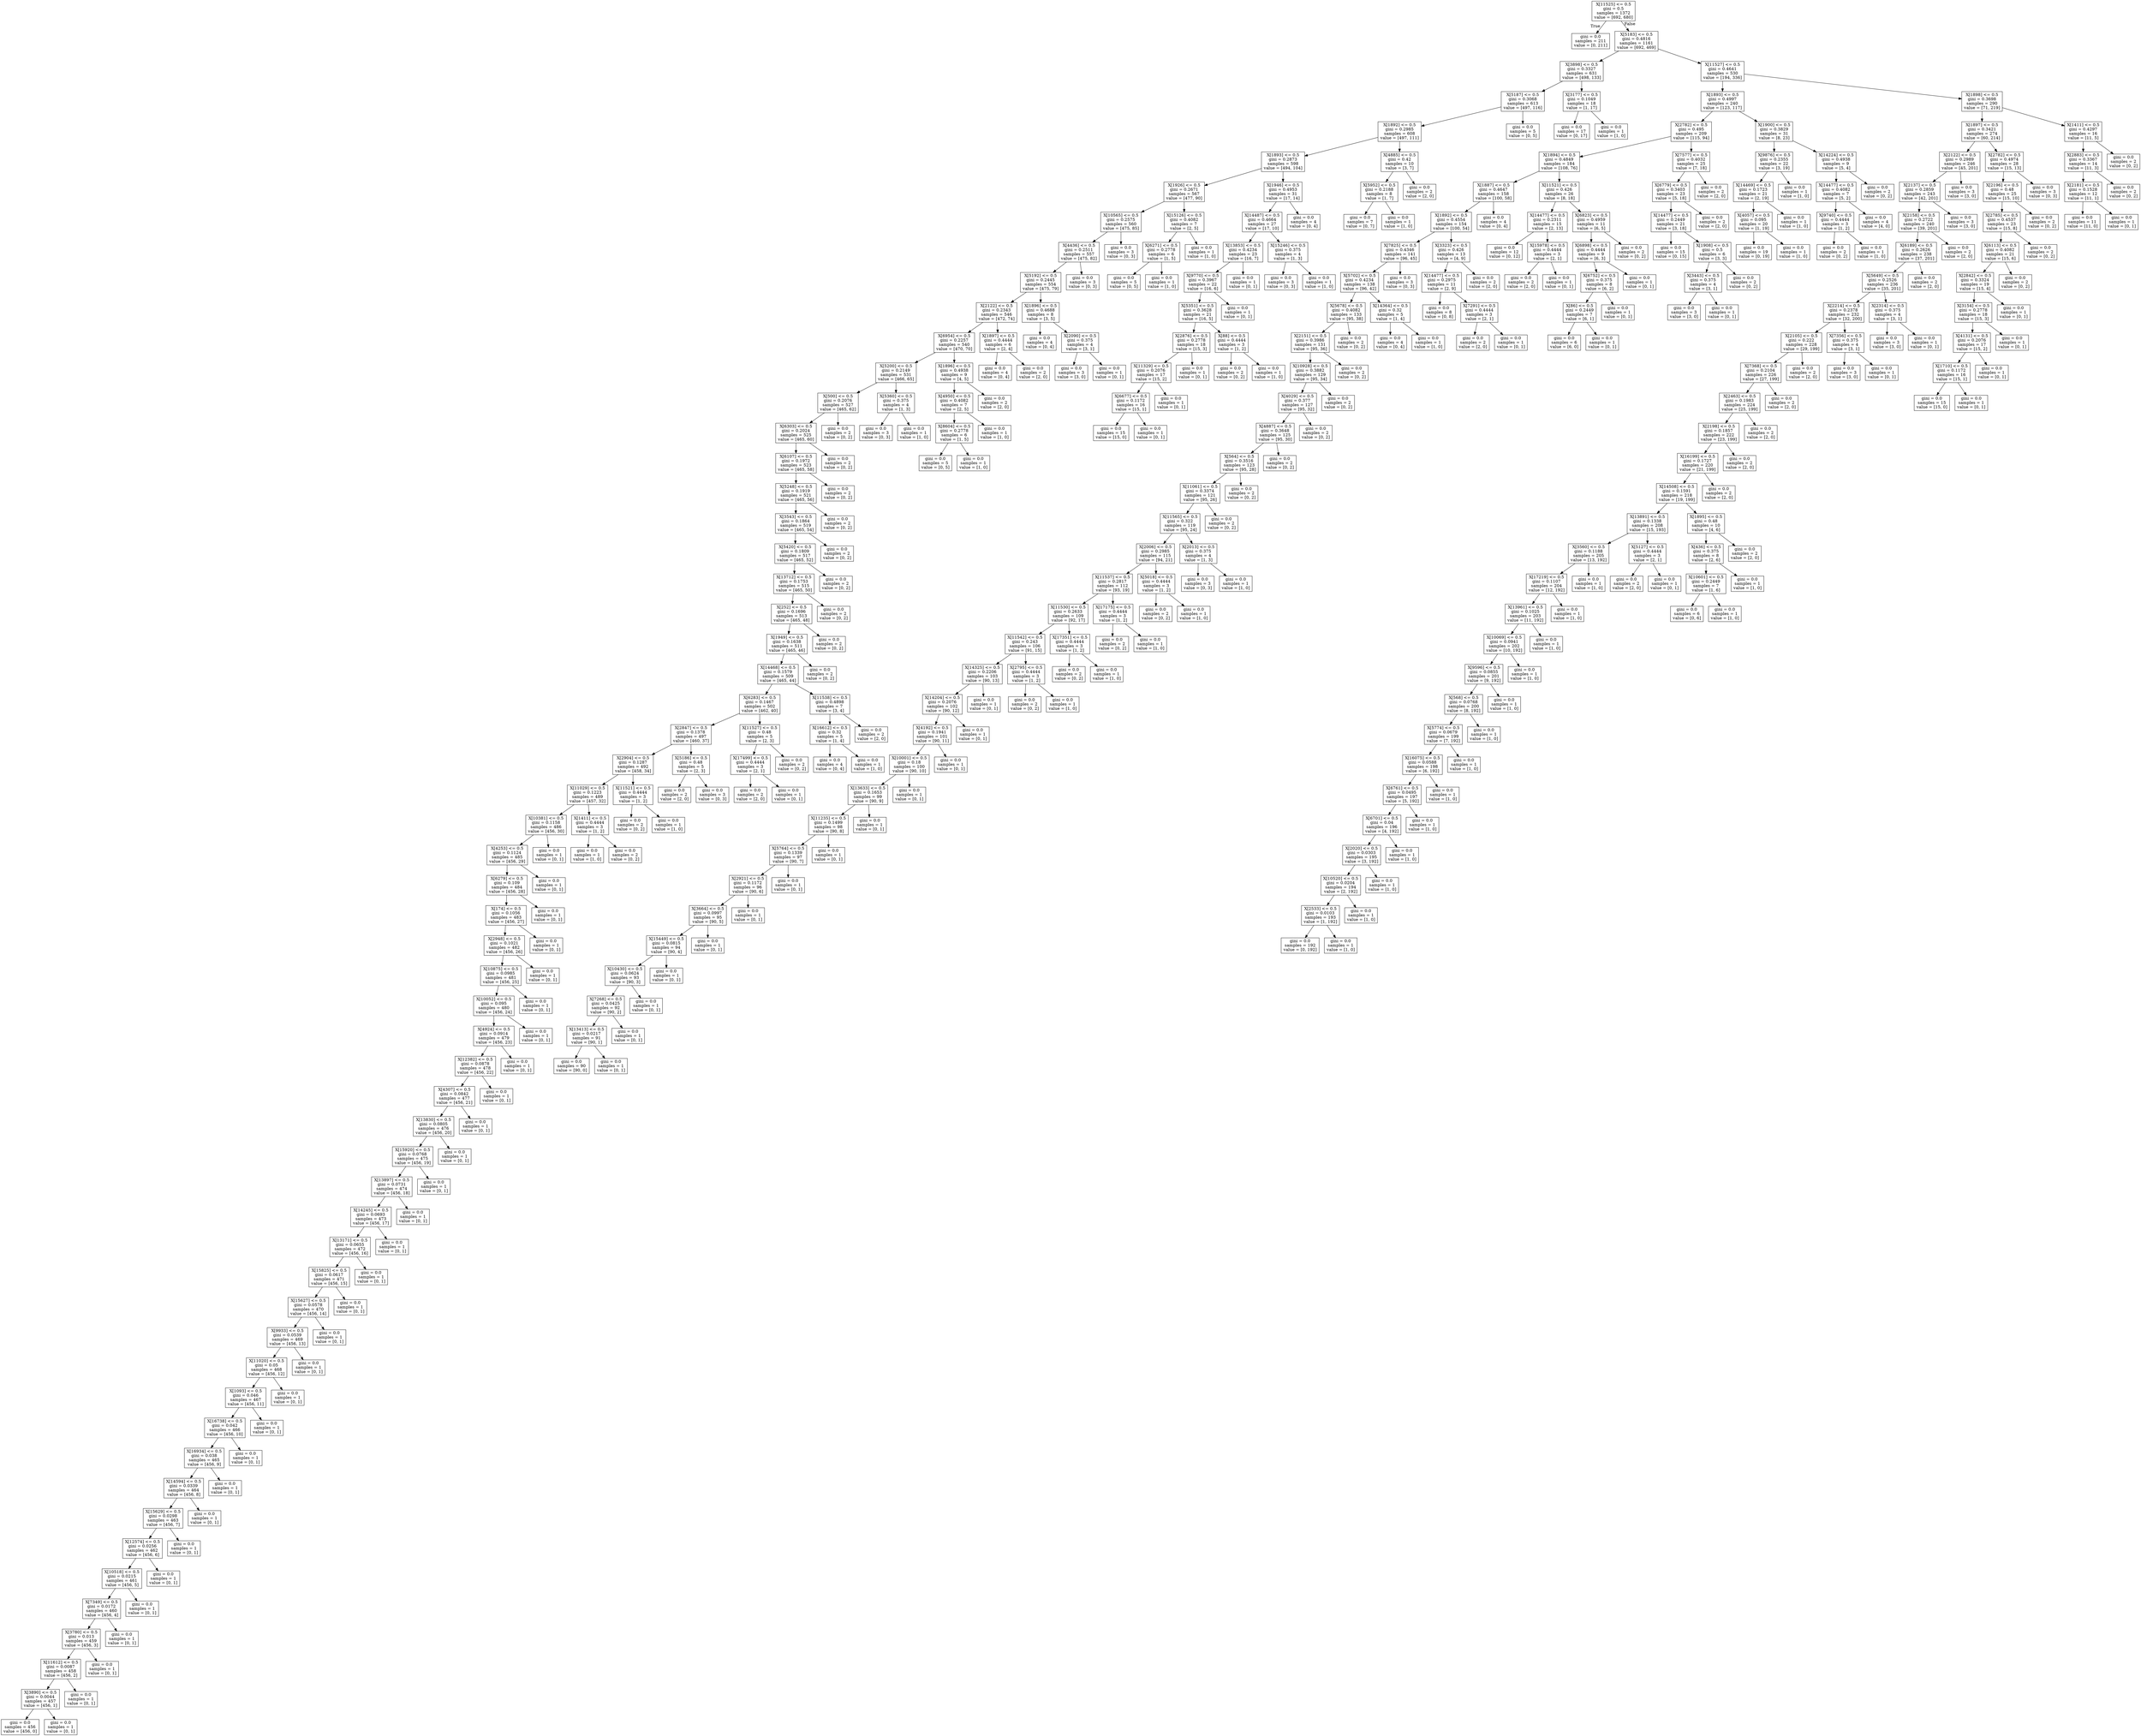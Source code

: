 digraph Tree {
node [shape=box] ;
0 [label="X[11525] <= 0.5\ngini = 0.5\nsamples = 1372\nvalue = [692, 680]"] ;
1 [label="gini = 0.0\nsamples = 211\nvalue = [0, 211]"] ;
0 -> 1 [labeldistance=2.5, labelangle=45, headlabel="True"] ;
2 [label="X[5183] <= 0.5\ngini = 0.4816\nsamples = 1161\nvalue = [692, 469]"] ;
0 -> 2 [labeldistance=2.5, labelangle=-45, headlabel="False"] ;
3 [label="X[3898] <= 0.5\ngini = 0.3327\nsamples = 631\nvalue = [498, 133]"] ;
2 -> 3 ;
4 [label="X[5187] <= 0.5\ngini = 0.3068\nsamples = 613\nvalue = [497, 116]"] ;
3 -> 4 ;
5 [label="X[1892] <= 0.5\ngini = 0.2985\nsamples = 608\nvalue = [497, 111]"] ;
4 -> 5 ;
6 [label="X[1893] <= 0.5\ngini = 0.2873\nsamples = 598\nvalue = [494, 104]"] ;
5 -> 6 ;
7 [label="X[1926] <= 0.5\ngini = 0.2671\nsamples = 567\nvalue = [477, 90]"] ;
6 -> 7 ;
8 [label="X[10565] <= 0.5\ngini = 0.2575\nsamples = 560\nvalue = [475, 85]"] ;
7 -> 8 ;
9 [label="X[4436] <= 0.5\ngini = 0.2511\nsamples = 557\nvalue = [475, 82]"] ;
8 -> 9 ;
10 [label="X[5192] <= 0.5\ngini = 0.2445\nsamples = 554\nvalue = [475, 79]"] ;
9 -> 10 ;
11 [label="X[2122] <= 0.5\ngini = 0.2343\nsamples = 546\nvalue = [472, 74]"] ;
10 -> 11 ;
12 [label="X[6954] <= 0.5\ngini = 0.2257\nsamples = 540\nvalue = [470, 70]"] ;
11 -> 12 ;
13 [label="X[5200] <= 0.5\ngini = 0.2149\nsamples = 531\nvalue = [466, 65]"] ;
12 -> 13 ;
14 [label="X[500] <= 0.5\ngini = 0.2076\nsamples = 527\nvalue = [465, 62]"] ;
13 -> 14 ;
15 [label="X[6303] <= 0.5\ngini = 0.2024\nsamples = 525\nvalue = [465, 60]"] ;
14 -> 15 ;
16 [label="X[6107] <= 0.5\ngini = 0.1972\nsamples = 523\nvalue = [465, 58]"] ;
15 -> 16 ;
17 [label="X[5248] <= 0.5\ngini = 0.1919\nsamples = 521\nvalue = [465, 56]"] ;
16 -> 17 ;
18 [label="X[3543] <= 0.5\ngini = 0.1864\nsamples = 519\nvalue = [465, 54]"] ;
17 -> 18 ;
19 [label="X[5420] <= 0.5\ngini = 0.1809\nsamples = 517\nvalue = [465, 52]"] ;
18 -> 19 ;
20 [label="X[13712] <= 0.5\ngini = 0.1753\nsamples = 515\nvalue = [465, 50]"] ;
19 -> 20 ;
21 [label="X[252] <= 0.5\ngini = 0.1696\nsamples = 513\nvalue = [465, 48]"] ;
20 -> 21 ;
22 [label="X[1949] <= 0.5\ngini = 0.1638\nsamples = 511\nvalue = [465, 46]"] ;
21 -> 22 ;
23 [label="X[14468] <= 0.5\ngini = 0.1579\nsamples = 509\nvalue = [465, 44]"] ;
22 -> 23 ;
24 [label="X[6283] <= 0.5\ngini = 0.1467\nsamples = 502\nvalue = [462, 40]"] ;
23 -> 24 ;
25 [label="X[2847] <= 0.5\ngini = 0.1378\nsamples = 497\nvalue = [460, 37]"] ;
24 -> 25 ;
26 [label="X[2904] <= 0.5\ngini = 0.1287\nsamples = 492\nvalue = [458, 34]"] ;
25 -> 26 ;
27 [label="X[11029] <= 0.5\ngini = 0.1223\nsamples = 489\nvalue = [457, 32]"] ;
26 -> 27 ;
28 [label="X[10381] <= 0.5\ngini = 0.1158\nsamples = 486\nvalue = [456, 30]"] ;
27 -> 28 ;
29 [label="X[4253] <= 0.5\ngini = 0.1124\nsamples = 485\nvalue = [456, 29]"] ;
28 -> 29 ;
30 [label="X[6279] <= 0.5\ngini = 0.109\nsamples = 484\nvalue = [456, 28]"] ;
29 -> 30 ;
31 [label="X[174] <= 0.5\ngini = 0.1056\nsamples = 483\nvalue = [456, 27]"] ;
30 -> 31 ;
32 [label="X[2948] <= 0.5\ngini = 0.1021\nsamples = 482\nvalue = [456, 26]"] ;
31 -> 32 ;
33 [label="X[10875] <= 0.5\ngini = 0.0985\nsamples = 481\nvalue = [456, 25]"] ;
32 -> 33 ;
34 [label="X[10052] <= 0.5\ngini = 0.095\nsamples = 480\nvalue = [456, 24]"] ;
33 -> 34 ;
35 [label="X[4924] <= 0.5\ngini = 0.0914\nsamples = 479\nvalue = [456, 23]"] ;
34 -> 35 ;
36 [label="X[12382] <= 0.5\ngini = 0.0878\nsamples = 478\nvalue = [456, 22]"] ;
35 -> 36 ;
37 [label="X[4307] <= 0.5\ngini = 0.0842\nsamples = 477\nvalue = [456, 21]"] ;
36 -> 37 ;
38 [label="X[13830] <= 0.5\ngini = 0.0805\nsamples = 476\nvalue = [456, 20]"] ;
37 -> 38 ;
39 [label="X[15920] <= 0.5\ngini = 0.0768\nsamples = 475\nvalue = [456, 19]"] ;
38 -> 39 ;
40 [label="X[13897] <= 0.5\ngini = 0.0731\nsamples = 474\nvalue = [456, 18]"] ;
39 -> 40 ;
41 [label="X[14245] <= 0.5\ngini = 0.0693\nsamples = 473\nvalue = [456, 17]"] ;
40 -> 41 ;
42 [label="X[13171] <= 0.5\ngini = 0.0655\nsamples = 472\nvalue = [456, 16]"] ;
41 -> 42 ;
43 [label="X[15825] <= 0.5\ngini = 0.0617\nsamples = 471\nvalue = [456, 15]"] ;
42 -> 43 ;
44 [label="X[15627] <= 0.5\ngini = 0.0578\nsamples = 470\nvalue = [456, 14]"] ;
43 -> 44 ;
45 [label="X[9933] <= 0.5\ngini = 0.0539\nsamples = 469\nvalue = [456, 13]"] ;
44 -> 45 ;
46 [label="X[11020] <= 0.5\ngini = 0.05\nsamples = 468\nvalue = [456, 12]"] ;
45 -> 46 ;
47 [label="X[1093] <= 0.5\ngini = 0.046\nsamples = 467\nvalue = [456, 11]"] ;
46 -> 47 ;
48 [label="X[16738] <= 0.5\ngini = 0.042\nsamples = 466\nvalue = [456, 10]"] ;
47 -> 48 ;
49 [label="X[16934] <= 0.5\ngini = 0.038\nsamples = 465\nvalue = [456, 9]"] ;
48 -> 49 ;
50 [label="X[14594] <= 0.5\ngini = 0.0339\nsamples = 464\nvalue = [456, 8]"] ;
49 -> 50 ;
51 [label="X[15629] <= 0.5\ngini = 0.0298\nsamples = 463\nvalue = [456, 7]"] ;
50 -> 51 ;
52 [label="X[12574] <= 0.5\ngini = 0.0256\nsamples = 462\nvalue = [456, 6]"] ;
51 -> 52 ;
53 [label="X[10518] <= 0.5\ngini = 0.0215\nsamples = 461\nvalue = [456, 5]"] ;
52 -> 53 ;
54 [label="X[7349] <= 0.5\ngini = 0.0172\nsamples = 460\nvalue = [456, 4]"] ;
53 -> 54 ;
55 [label="X[3780] <= 0.5\ngini = 0.013\nsamples = 459\nvalue = [456, 3]"] ;
54 -> 55 ;
56 [label="X[11612] <= 0.5\ngini = 0.0087\nsamples = 458\nvalue = [456, 2]"] ;
55 -> 56 ;
57 [label="X[3890] <= 0.5\ngini = 0.0044\nsamples = 457\nvalue = [456, 1]"] ;
56 -> 57 ;
58 [label="gini = 0.0\nsamples = 456\nvalue = [456, 0]"] ;
57 -> 58 ;
59 [label="gini = 0.0\nsamples = 1\nvalue = [0, 1]"] ;
57 -> 59 ;
60 [label="gini = 0.0\nsamples = 1\nvalue = [0, 1]"] ;
56 -> 60 ;
61 [label="gini = 0.0\nsamples = 1\nvalue = [0, 1]"] ;
55 -> 61 ;
62 [label="gini = 0.0\nsamples = 1\nvalue = [0, 1]"] ;
54 -> 62 ;
63 [label="gini = 0.0\nsamples = 1\nvalue = [0, 1]"] ;
53 -> 63 ;
64 [label="gini = 0.0\nsamples = 1\nvalue = [0, 1]"] ;
52 -> 64 ;
65 [label="gini = 0.0\nsamples = 1\nvalue = [0, 1]"] ;
51 -> 65 ;
66 [label="gini = 0.0\nsamples = 1\nvalue = [0, 1]"] ;
50 -> 66 ;
67 [label="gini = 0.0\nsamples = 1\nvalue = [0, 1]"] ;
49 -> 67 ;
68 [label="gini = 0.0\nsamples = 1\nvalue = [0, 1]"] ;
48 -> 68 ;
69 [label="gini = 0.0\nsamples = 1\nvalue = [0, 1]"] ;
47 -> 69 ;
70 [label="gini = 0.0\nsamples = 1\nvalue = [0, 1]"] ;
46 -> 70 ;
71 [label="gini = 0.0\nsamples = 1\nvalue = [0, 1]"] ;
45 -> 71 ;
72 [label="gini = 0.0\nsamples = 1\nvalue = [0, 1]"] ;
44 -> 72 ;
73 [label="gini = 0.0\nsamples = 1\nvalue = [0, 1]"] ;
43 -> 73 ;
74 [label="gini = 0.0\nsamples = 1\nvalue = [0, 1]"] ;
42 -> 74 ;
75 [label="gini = 0.0\nsamples = 1\nvalue = [0, 1]"] ;
41 -> 75 ;
76 [label="gini = 0.0\nsamples = 1\nvalue = [0, 1]"] ;
40 -> 76 ;
77 [label="gini = 0.0\nsamples = 1\nvalue = [0, 1]"] ;
39 -> 77 ;
78 [label="gini = 0.0\nsamples = 1\nvalue = [0, 1]"] ;
38 -> 78 ;
79 [label="gini = 0.0\nsamples = 1\nvalue = [0, 1]"] ;
37 -> 79 ;
80 [label="gini = 0.0\nsamples = 1\nvalue = [0, 1]"] ;
36 -> 80 ;
81 [label="gini = 0.0\nsamples = 1\nvalue = [0, 1]"] ;
35 -> 81 ;
82 [label="gini = 0.0\nsamples = 1\nvalue = [0, 1]"] ;
34 -> 82 ;
83 [label="gini = 0.0\nsamples = 1\nvalue = [0, 1]"] ;
33 -> 83 ;
84 [label="gini = 0.0\nsamples = 1\nvalue = [0, 1]"] ;
32 -> 84 ;
85 [label="gini = 0.0\nsamples = 1\nvalue = [0, 1]"] ;
31 -> 85 ;
86 [label="gini = 0.0\nsamples = 1\nvalue = [0, 1]"] ;
30 -> 86 ;
87 [label="gini = 0.0\nsamples = 1\nvalue = [0, 1]"] ;
29 -> 87 ;
88 [label="gini = 0.0\nsamples = 1\nvalue = [0, 1]"] ;
28 -> 88 ;
89 [label="X[1411] <= 0.5\ngini = 0.4444\nsamples = 3\nvalue = [1, 2]"] ;
27 -> 89 ;
90 [label="gini = 0.0\nsamples = 1\nvalue = [1, 0]"] ;
89 -> 90 ;
91 [label="gini = 0.0\nsamples = 2\nvalue = [0, 2]"] ;
89 -> 91 ;
92 [label="X[11521] <= 0.5\ngini = 0.4444\nsamples = 3\nvalue = [1, 2]"] ;
26 -> 92 ;
93 [label="gini = 0.0\nsamples = 2\nvalue = [0, 2]"] ;
92 -> 93 ;
94 [label="gini = 0.0\nsamples = 1\nvalue = [1, 0]"] ;
92 -> 94 ;
95 [label="X[5186] <= 0.5\ngini = 0.48\nsamples = 5\nvalue = [2, 3]"] ;
25 -> 95 ;
96 [label="gini = 0.0\nsamples = 2\nvalue = [2, 0]"] ;
95 -> 96 ;
97 [label="gini = 0.0\nsamples = 3\nvalue = [0, 3]"] ;
95 -> 97 ;
98 [label="X[11527] <= 0.5\ngini = 0.48\nsamples = 5\nvalue = [2, 3]"] ;
24 -> 98 ;
99 [label="X[17499] <= 0.5\ngini = 0.4444\nsamples = 3\nvalue = [2, 1]"] ;
98 -> 99 ;
100 [label="gini = 0.0\nsamples = 2\nvalue = [2, 0]"] ;
99 -> 100 ;
101 [label="gini = 0.0\nsamples = 1\nvalue = [0, 1]"] ;
99 -> 101 ;
102 [label="gini = 0.0\nsamples = 2\nvalue = [0, 2]"] ;
98 -> 102 ;
103 [label="X[11538] <= 0.5\ngini = 0.4898\nsamples = 7\nvalue = [3, 4]"] ;
23 -> 103 ;
104 [label="X[16612] <= 0.5\ngini = 0.32\nsamples = 5\nvalue = [1, 4]"] ;
103 -> 104 ;
105 [label="gini = 0.0\nsamples = 4\nvalue = [0, 4]"] ;
104 -> 105 ;
106 [label="gini = 0.0\nsamples = 1\nvalue = [1, 0]"] ;
104 -> 106 ;
107 [label="gini = 0.0\nsamples = 2\nvalue = [2, 0]"] ;
103 -> 107 ;
108 [label="gini = 0.0\nsamples = 2\nvalue = [0, 2]"] ;
22 -> 108 ;
109 [label="gini = 0.0\nsamples = 2\nvalue = [0, 2]"] ;
21 -> 109 ;
110 [label="gini = 0.0\nsamples = 2\nvalue = [0, 2]"] ;
20 -> 110 ;
111 [label="gini = 0.0\nsamples = 2\nvalue = [0, 2]"] ;
19 -> 111 ;
112 [label="gini = 0.0\nsamples = 2\nvalue = [0, 2]"] ;
18 -> 112 ;
113 [label="gini = 0.0\nsamples = 2\nvalue = [0, 2]"] ;
17 -> 113 ;
114 [label="gini = 0.0\nsamples = 2\nvalue = [0, 2]"] ;
16 -> 114 ;
115 [label="gini = 0.0\nsamples = 2\nvalue = [0, 2]"] ;
15 -> 115 ;
116 [label="gini = 0.0\nsamples = 2\nvalue = [0, 2]"] ;
14 -> 116 ;
117 [label="X[5360] <= 0.5\ngini = 0.375\nsamples = 4\nvalue = [1, 3]"] ;
13 -> 117 ;
118 [label="gini = 0.0\nsamples = 3\nvalue = [0, 3]"] ;
117 -> 118 ;
119 [label="gini = 0.0\nsamples = 1\nvalue = [1, 0]"] ;
117 -> 119 ;
120 [label="X[1896] <= 0.5\ngini = 0.4938\nsamples = 9\nvalue = [4, 5]"] ;
12 -> 120 ;
121 [label="X[4950] <= 0.5\ngini = 0.4082\nsamples = 7\nvalue = [2, 5]"] ;
120 -> 121 ;
122 [label="X[8604] <= 0.5\ngini = 0.2778\nsamples = 6\nvalue = [1, 5]"] ;
121 -> 122 ;
123 [label="gini = 0.0\nsamples = 5\nvalue = [0, 5]"] ;
122 -> 123 ;
124 [label="gini = 0.0\nsamples = 1\nvalue = [1, 0]"] ;
122 -> 124 ;
125 [label="gini = 0.0\nsamples = 1\nvalue = [1, 0]"] ;
121 -> 125 ;
126 [label="gini = 0.0\nsamples = 2\nvalue = [2, 0]"] ;
120 -> 126 ;
127 [label="X[1897] <= 0.5\ngini = 0.4444\nsamples = 6\nvalue = [2, 4]"] ;
11 -> 127 ;
128 [label="gini = 0.0\nsamples = 4\nvalue = [0, 4]"] ;
127 -> 128 ;
129 [label="gini = 0.0\nsamples = 2\nvalue = [2, 0]"] ;
127 -> 129 ;
130 [label="X[1896] <= 0.5\ngini = 0.4688\nsamples = 8\nvalue = [3, 5]"] ;
10 -> 130 ;
131 [label="gini = 0.0\nsamples = 4\nvalue = [0, 4]"] ;
130 -> 131 ;
132 [label="X[2090] <= 0.5\ngini = 0.375\nsamples = 4\nvalue = [3, 1]"] ;
130 -> 132 ;
133 [label="gini = 0.0\nsamples = 3\nvalue = [3, 0]"] ;
132 -> 133 ;
134 [label="gini = 0.0\nsamples = 1\nvalue = [0, 1]"] ;
132 -> 134 ;
135 [label="gini = 0.0\nsamples = 3\nvalue = [0, 3]"] ;
9 -> 135 ;
136 [label="gini = 0.0\nsamples = 3\nvalue = [0, 3]"] ;
8 -> 136 ;
137 [label="X[15126] <= 0.5\ngini = 0.4082\nsamples = 7\nvalue = [2, 5]"] ;
7 -> 137 ;
138 [label="X[6271] <= 0.5\ngini = 0.2778\nsamples = 6\nvalue = [1, 5]"] ;
137 -> 138 ;
139 [label="gini = 0.0\nsamples = 5\nvalue = [0, 5]"] ;
138 -> 139 ;
140 [label="gini = 0.0\nsamples = 1\nvalue = [1, 0]"] ;
138 -> 140 ;
141 [label="gini = 0.0\nsamples = 1\nvalue = [1, 0]"] ;
137 -> 141 ;
142 [label="X[1946] <= 0.5\ngini = 0.4953\nsamples = 31\nvalue = [17, 14]"] ;
6 -> 142 ;
143 [label="X[14487] <= 0.5\ngini = 0.4664\nsamples = 27\nvalue = [17, 10]"] ;
142 -> 143 ;
144 [label="X[13853] <= 0.5\ngini = 0.4234\nsamples = 23\nvalue = [16, 7]"] ;
143 -> 144 ;
145 [label="X[9770] <= 0.5\ngini = 0.3967\nsamples = 22\nvalue = [16, 6]"] ;
144 -> 145 ;
146 [label="X[5351] <= 0.5\ngini = 0.3628\nsamples = 21\nvalue = [16, 5]"] ;
145 -> 146 ;
147 [label="X[2876] <= 0.5\ngini = 0.2778\nsamples = 18\nvalue = [15, 3]"] ;
146 -> 147 ;
148 [label="X[11329] <= 0.5\ngini = 0.2076\nsamples = 17\nvalue = [15, 2]"] ;
147 -> 148 ;
149 [label="X[6677] <= 0.5\ngini = 0.1172\nsamples = 16\nvalue = [15, 1]"] ;
148 -> 149 ;
150 [label="gini = 0.0\nsamples = 15\nvalue = [15, 0]"] ;
149 -> 150 ;
151 [label="gini = 0.0\nsamples = 1\nvalue = [0, 1]"] ;
149 -> 151 ;
152 [label="gini = 0.0\nsamples = 1\nvalue = [0, 1]"] ;
148 -> 152 ;
153 [label="gini = 0.0\nsamples = 1\nvalue = [0, 1]"] ;
147 -> 153 ;
154 [label="X[88] <= 0.5\ngini = 0.4444\nsamples = 3\nvalue = [1, 2]"] ;
146 -> 154 ;
155 [label="gini = 0.0\nsamples = 2\nvalue = [0, 2]"] ;
154 -> 155 ;
156 [label="gini = 0.0\nsamples = 1\nvalue = [1, 0]"] ;
154 -> 156 ;
157 [label="gini = 0.0\nsamples = 1\nvalue = [0, 1]"] ;
145 -> 157 ;
158 [label="gini = 0.0\nsamples = 1\nvalue = [0, 1]"] ;
144 -> 158 ;
159 [label="X[15246] <= 0.5\ngini = 0.375\nsamples = 4\nvalue = [1, 3]"] ;
143 -> 159 ;
160 [label="gini = 0.0\nsamples = 3\nvalue = [0, 3]"] ;
159 -> 160 ;
161 [label="gini = 0.0\nsamples = 1\nvalue = [1, 0]"] ;
159 -> 161 ;
162 [label="gini = 0.0\nsamples = 4\nvalue = [0, 4]"] ;
142 -> 162 ;
163 [label="X[4885] <= 0.5\ngini = 0.42\nsamples = 10\nvalue = [3, 7]"] ;
5 -> 163 ;
164 [label="X[5952] <= 0.5\ngini = 0.2188\nsamples = 8\nvalue = [1, 7]"] ;
163 -> 164 ;
165 [label="gini = 0.0\nsamples = 7\nvalue = [0, 7]"] ;
164 -> 165 ;
166 [label="gini = 0.0\nsamples = 1\nvalue = [1, 0]"] ;
164 -> 166 ;
167 [label="gini = 0.0\nsamples = 2\nvalue = [2, 0]"] ;
163 -> 167 ;
168 [label="gini = 0.0\nsamples = 5\nvalue = [0, 5]"] ;
4 -> 168 ;
169 [label="X[3177] <= 0.5\ngini = 0.1049\nsamples = 18\nvalue = [1, 17]"] ;
3 -> 169 ;
170 [label="gini = 0.0\nsamples = 17\nvalue = [0, 17]"] ;
169 -> 170 ;
171 [label="gini = 0.0\nsamples = 1\nvalue = [1, 0]"] ;
169 -> 171 ;
172 [label="X[11527] <= 0.5\ngini = 0.4641\nsamples = 530\nvalue = [194, 336]"] ;
2 -> 172 ;
173 [label="X[1893] <= 0.5\ngini = 0.4997\nsamples = 240\nvalue = [123, 117]"] ;
172 -> 173 ;
174 [label="X[2782] <= 0.5\ngini = 0.495\nsamples = 209\nvalue = [115, 94]"] ;
173 -> 174 ;
175 [label="X[1894] <= 0.5\ngini = 0.4849\nsamples = 184\nvalue = [108, 76]"] ;
174 -> 175 ;
176 [label="X[1887] <= 0.5\ngini = 0.4647\nsamples = 158\nvalue = [100, 58]"] ;
175 -> 176 ;
177 [label="X[1892] <= 0.5\ngini = 0.4554\nsamples = 154\nvalue = [100, 54]"] ;
176 -> 177 ;
178 [label="X[7825] <= 0.5\ngini = 0.4346\nsamples = 141\nvalue = [96, 45]"] ;
177 -> 178 ;
179 [label="X[5702] <= 0.5\ngini = 0.4234\nsamples = 138\nvalue = [96, 42]"] ;
178 -> 179 ;
180 [label="X[5678] <= 0.5\ngini = 0.4082\nsamples = 133\nvalue = [95, 38]"] ;
179 -> 180 ;
181 [label="X[2151] <= 0.5\ngini = 0.3986\nsamples = 131\nvalue = [95, 36]"] ;
180 -> 181 ;
182 [label="X[10928] <= 0.5\ngini = 0.3882\nsamples = 129\nvalue = [95, 34]"] ;
181 -> 182 ;
183 [label="X[4029] <= 0.5\ngini = 0.377\nsamples = 127\nvalue = [95, 32]"] ;
182 -> 183 ;
184 [label="X[4887] <= 0.5\ngini = 0.3648\nsamples = 125\nvalue = [95, 30]"] ;
183 -> 184 ;
185 [label="X[564] <= 0.5\ngini = 0.3516\nsamples = 123\nvalue = [95, 28]"] ;
184 -> 185 ;
186 [label="X[11061] <= 0.5\ngini = 0.3374\nsamples = 121\nvalue = [95, 26]"] ;
185 -> 186 ;
187 [label="X[11565] <= 0.5\ngini = 0.322\nsamples = 119\nvalue = [95, 24]"] ;
186 -> 187 ;
188 [label="X[2006] <= 0.5\ngini = 0.2985\nsamples = 115\nvalue = [94, 21]"] ;
187 -> 188 ;
189 [label="X[11537] <= 0.5\ngini = 0.2817\nsamples = 112\nvalue = [93, 19]"] ;
188 -> 189 ;
190 [label="X[11530] <= 0.5\ngini = 0.2633\nsamples = 109\nvalue = [92, 17]"] ;
189 -> 190 ;
191 [label="X[11542] <= 0.5\ngini = 0.243\nsamples = 106\nvalue = [91, 15]"] ;
190 -> 191 ;
192 [label="X[14325] <= 0.5\ngini = 0.2206\nsamples = 103\nvalue = [90, 13]"] ;
191 -> 192 ;
193 [label="X[14204] <= 0.5\ngini = 0.2076\nsamples = 102\nvalue = [90, 12]"] ;
192 -> 193 ;
194 [label="X[4192] <= 0.5\ngini = 0.1941\nsamples = 101\nvalue = [90, 11]"] ;
193 -> 194 ;
195 [label="X[10001] <= 0.5\ngini = 0.18\nsamples = 100\nvalue = [90, 10]"] ;
194 -> 195 ;
196 [label="X[13633] <= 0.5\ngini = 0.1653\nsamples = 99\nvalue = [90, 9]"] ;
195 -> 196 ;
197 [label="X[11235] <= 0.5\ngini = 0.1499\nsamples = 98\nvalue = [90, 8]"] ;
196 -> 197 ;
198 [label="X[5764] <= 0.5\ngini = 0.1339\nsamples = 97\nvalue = [90, 7]"] ;
197 -> 198 ;
199 [label="X[2921] <= 0.5\ngini = 0.1172\nsamples = 96\nvalue = [90, 6]"] ;
198 -> 199 ;
200 [label="X[3664] <= 0.5\ngini = 0.0997\nsamples = 95\nvalue = [90, 5]"] ;
199 -> 200 ;
201 [label="X[15449] <= 0.5\ngini = 0.0815\nsamples = 94\nvalue = [90, 4]"] ;
200 -> 201 ;
202 [label="X[10430] <= 0.5\ngini = 0.0624\nsamples = 93\nvalue = [90, 3]"] ;
201 -> 202 ;
203 [label="X[7268] <= 0.5\ngini = 0.0425\nsamples = 92\nvalue = [90, 2]"] ;
202 -> 203 ;
204 [label="X[13413] <= 0.5\ngini = 0.0217\nsamples = 91\nvalue = [90, 1]"] ;
203 -> 204 ;
205 [label="gini = 0.0\nsamples = 90\nvalue = [90, 0]"] ;
204 -> 205 ;
206 [label="gini = 0.0\nsamples = 1\nvalue = [0, 1]"] ;
204 -> 206 ;
207 [label="gini = 0.0\nsamples = 1\nvalue = [0, 1]"] ;
203 -> 207 ;
208 [label="gini = 0.0\nsamples = 1\nvalue = [0, 1]"] ;
202 -> 208 ;
209 [label="gini = 0.0\nsamples = 1\nvalue = [0, 1]"] ;
201 -> 209 ;
210 [label="gini = 0.0\nsamples = 1\nvalue = [0, 1]"] ;
200 -> 210 ;
211 [label="gini = 0.0\nsamples = 1\nvalue = [0, 1]"] ;
199 -> 211 ;
212 [label="gini = 0.0\nsamples = 1\nvalue = [0, 1]"] ;
198 -> 212 ;
213 [label="gini = 0.0\nsamples = 1\nvalue = [0, 1]"] ;
197 -> 213 ;
214 [label="gini = 0.0\nsamples = 1\nvalue = [0, 1]"] ;
196 -> 214 ;
215 [label="gini = 0.0\nsamples = 1\nvalue = [0, 1]"] ;
195 -> 215 ;
216 [label="gini = 0.0\nsamples = 1\nvalue = [0, 1]"] ;
194 -> 216 ;
217 [label="gini = 0.0\nsamples = 1\nvalue = [0, 1]"] ;
193 -> 217 ;
218 [label="gini = 0.0\nsamples = 1\nvalue = [0, 1]"] ;
192 -> 218 ;
219 [label="X[2795] <= 0.5\ngini = 0.4444\nsamples = 3\nvalue = [1, 2]"] ;
191 -> 219 ;
220 [label="gini = 0.0\nsamples = 2\nvalue = [0, 2]"] ;
219 -> 220 ;
221 [label="gini = 0.0\nsamples = 1\nvalue = [1, 0]"] ;
219 -> 221 ;
222 [label="X[17351] <= 0.5\ngini = 0.4444\nsamples = 3\nvalue = [1, 2]"] ;
190 -> 222 ;
223 [label="gini = 0.0\nsamples = 2\nvalue = [0, 2]"] ;
222 -> 223 ;
224 [label="gini = 0.0\nsamples = 1\nvalue = [1, 0]"] ;
222 -> 224 ;
225 [label="X[17175] <= 0.5\ngini = 0.4444\nsamples = 3\nvalue = [1, 2]"] ;
189 -> 225 ;
226 [label="gini = 0.0\nsamples = 2\nvalue = [0, 2]"] ;
225 -> 226 ;
227 [label="gini = 0.0\nsamples = 1\nvalue = [1, 0]"] ;
225 -> 227 ;
228 [label="X[5018] <= 0.5\ngini = 0.4444\nsamples = 3\nvalue = [1, 2]"] ;
188 -> 228 ;
229 [label="gini = 0.0\nsamples = 2\nvalue = [0, 2]"] ;
228 -> 229 ;
230 [label="gini = 0.0\nsamples = 1\nvalue = [1, 0]"] ;
228 -> 230 ;
231 [label="X[2013] <= 0.5\ngini = 0.375\nsamples = 4\nvalue = [1, 3]"] ;
187 -> 231 ;
232 [label="gini = 0.0\nsamples = 3\nvalue = [0, 3]"] ;
231 -> 232 ;
233 [label="gini = 0.0\nsamples = 1\nvalue = [1, 0]"] ;
231 -> 233 ;
234 [label="gini = 0.0\nsamples = 2\nvalue = [0, 2]"] ;
186 -> 234 ;
235 [label="gini = 0.0\nsamples = 2\nvalue = [0, 2]"] ;
185 -> 235 ;
236 [label="gini = 0.0\nsamples = 2\nvalue = [0, 2]"] ;
184 -> 236 ;
237 [label="gini = 0.0\nsamples = 2\nvalue = [0, 2]"] ;
183 -> 237 ;
238 [label="gini = 0.0\nsamples = 2\nvalue = [0, 2]"] ;
182 -> 238 ;
239 [label="gini = 0.0\nsamples = 2\nvalue = [0, 2]"] ;
181 -> 239 ;
240 [label="gini = 0.0\nsamples = 2\nvalue = [0, 2]"] ;
180 -> 240 ;
241 [label="X[14364] <= 0.5\ngini = 0.32\nsamples = 5\nvalue = [1, 4]"] ;
179 -> 241 ;
242 [label="gini = 0.0\nsamples = 4\nvalue = [0, 4]"] ;
241 -> 242 ;
243 [label="gini = 0.0\nsamples = 1\nvalue = [1, 0]"] ;
241 -> 243 ;
244 [label="gini = 0.0\nsamples = 3\nvalue = [0, 3]"] ;
178 -> 244 ;
245 [label="X[3323] <= 0.5\ngini = 0.426\nsamples = 13\nvalue = [4, 9]"] ;
177 -> 245 ;
246 [label="X[14477] <= 0.5\ngini = 0.2975\nsamples = 11\nvalue = [2, 9]"] ;
245 -> 246 ;
247 [label="gini = 0.0\nsamples = 8\nvalue = [0, 8]"] ;
246 -> 247 ;
248 [label="X[7291] <= 0.5\ngini = 0.4444\nsamples = 3\nvalue = [2, 1]"] ;
246 -> 248 ;
249 [label="gini = 0.0\nsamples = 2\nvalue = [2, 0]"] ;
248 -> 249 ;
250 [label="gini = 0.0\nsamples = 1\nvalue = [0, 1]"] ;
248 -> 250 ;
251 [label="gini = 0.0\nsamples = 2\nvalue = [2, 0]"] ;
245 -> 251 ;
252 [label="gini = 0.0\nsamples = 4\nvalue = [0, 4]"] ;
176 -> 252 ;
253 [label="X[11521] <= 0.5\ngini = 0.426\nsamples = 26\nvalue = [8, 18]"] ;
175 -> 253 ;
254 [label="X[14477] <= 0.5\ngini = 0.2311\nsamples = 15\nvalue = [2, 13]"] ;
253 -> 254 ;
255 [label="gini = 0.0\nsamples = 12\nvalue = [0, 12]"] ;
254 -> 255 ;
256 [label="X[15978] <= 0.5\ngini = 0.4444\nsamples = 3\nvalue = [2, 1]"] ;
254 -> 256 ;
257 [label="gini = 0.0\nsamples = 2\nvalue = [2, 0]"] ;
256 -> 257 ;
258 [label="gini = 0.0\nsamples = 1\nvalue = [0, 1]"] ;
256 -> 258 ;
259 [label="X[6823] <= 0.5\ngini = 0.4959\nsamples = 11\nvalue = [6, 5]"] ;
253 -> 259 ;
260 [label="X[6898] <= 0.5\ngini = 0.4444\nsamples = 9\nvalue = [6, 3]"] ;
259 -> 260 ;
261 [label="X[6752] <= 0.5\ngini = 0.375\nsamples = 8\nvalue = [6, 2]"] ;
260 -> 261 ;
262 [label="X[86] <= 0.5\ngini = 0.2449\nsamples = 7\nvalue = [6, 1]"] ;
261 -> 262 ;
263 [label="gini = 0.0\nsamples = 6\nvalue = [6, 0]"] ;
262 -> 263 ;
264 [label="gini = 0.0\nsamples = 1\nvalue = [0, 1]"] ;
262 -> 264 ;
265 [label="gini = 0.0\nsamples = 1\nvalue = [0, 1]"] ;
261 -> 265 ;
266 [label="gini = 0.0\nsamples = 1\nvalue = [0, 1]"] ;
260 -> 266 ;
267 [label="gini = 0.0\nsamples = 2\nvalue = [0, 2]"] ;
259 -> 267 ;
268 [label="X[7577] <= 0.5\ngini = 0.4032\nsamples = 25\nvalue = [7, 18]"] ;
174 -> 268 ;
269 [label="X[6779] <= 0.5\ngini = 0.3403\nsamples = 23\nvalue = [5, 18]"] ;
268 -> 269 ;
270 [label="X[14477] <= 0.5\ngini = 0.2449\nsamples = 21\nvalue = [3, 18]"] ;
269 -> 270 ;
271 [label="gini = 0.0\nsamples = 15\nvalue = [0, 15]"] ;
270 -> 271 ;
272 [label="X[1908] <= 0.5\ngini = 0.5\nsamples = 6\nvalue = [3, 3]"] ;
270 -> 272 ;
273 [label="X[3443] <= 0.5\ngini = 0.375\nsamples = 4\nvalue = [3, 1]"] ;
272 -> 273 ;
274 [label="gini = 0.0\nsamples = 3\nvalue = [3, 0]"] ;
273 -> 274 ;
275 [label="gini = 0.0\nsamples = 1\nvalue = [0, 1]"] ;
273 -> 275 ;
276 [label="gini = 0.0\nsamples = 2\nvalue = [0, 2]"] ;
272 -> 276 ;
277 [label="gini = 0.0\nsamples = 2\nvalue = [2, 0]"] ;
269 -> 277 ;
278 [label="gini = 0.0\nsamples = 2\nvalue = [2, 0]"] ;
268 -> 278 ;
279 [label="X[1900] <= 0.5\ngini = 0.3829\nsamples = 31\nvalue = [8, 23]"] ;
173 -> 279 ;
280 [label="X[9876] <= 0.5\ngini = 0.2355\nsamples = 22\nvalue = [3, 19]"] ;
279 -> 280 ;
281 [label="X[14469] <= 0.5\ngini = 0.1723\nsamples = 21\nvalue = [2, 19]"] ;
280 -> 281 ;
282 [label="X[4057] <= 0.5\ngini = 0.095\nsamples = 20\nvalue = [1, 19]"] ;
281 -> 282 ;
283 [label="gini = 0.0\nsamples = 19\nvalue = [0, 19]"] ;
282 -> 283 ;
284 [label="gini = 0.0\nsamples = 1\nvalue = [1, 0]"] ;
282 -> 284 ;
285 [label="gini = 0.0\nsamples = 1\nvalue = [1, 0]"] ;
281 -> 285 ;
286 [label="gini = 0.0\nsamples = 1\nvalue = [1, 0]"] ;
280 -> 286 ;
287 [label="X[14224] <= 0.5\ngini = 0.4938\nsamples = 9\nvalue = [5, 4]"] ;
279 -> 287 ;
288 [label="X[14477] <= 0.5\ngini = 0.4082\nsamples = 7\nvalue = [5, 2]"] ;
287 -> 288 ;
289 [label="X[9740] <= 0.5\ngini = 0.4444\nsamples = 3\nvalue = [1, 2]"] ;
288 -> 289 ;
290 [label="gini = 0.0\nsamples = 2\nvalue = [0, 2]"] ;
289 -> 290 ;
291 [label="gini = 0.0\nsamples = 1\nvalue = [1, 0]"] ;
289 -> 291 ;
292 [label="gini = 0.0\nsamples = 4\nvalue = [4, 0]"] ;
288 -> 292 ;
293 [label="gini = 0.0\nsamples = 2\nvalue = [0, 2]"] ;
287 -> 293 ;
294 [label="X[1898] <= 0.5\ngini = 0.3698\nsamples = 290\nvalue = [71, 219]"] ;
172 -> 294 ;
295 [label="X[1897] <= 0.5\ngini = 0.3421\nsamples = 274\nvalue = [60, 214]"] ;
294 -> 295 ;
296 [label="X[2122] <= 0.5\ngini = 0.2989\nsamples = 246\nvalue = [45, 201]"] ;
295 -> 296 ;
297 [label="X[2137] <= 0.5\ngini = 0.2859\nsamples = 243\nvalue = [42, 201]"] ;
296 -> 297 ;
298 [label="X[2158] <= 0.5\ngini = 0.2722\nsamples = 240\nvalue = [39, 201]"] ;
297 -> 298 ;
299 [label="X[6189] <= 0.5\ngini = 0.2626\nsamples = 238\nvalue = [37, 201]"] ;
298 -> 299 ;
300 [label="X[5649] <= 0.5\ngini = 0.2526\nsamples = 236\nvalue = [35, 201]"] ;
299 -> 300 ;
301 [label="X[2214] <= 0.5\ngini = 0.2378\nsamples = 232\nvalue = [32, 200]"] ;
300 -> 301 ;
302 [label="X[2105] <= 0.5\ngini = 0.222\nsamples = 228\nvalue = [29, 199]"] ;
301 -> 302 ;
303 [label="X[7368] <= 0.5\ngini = 0.2104\nsamples = 226\nvalue = [27, 199]"] ;
302 -> 303 ;
304 [label="X[2463] <= 0.5\ngini = 0.1983\nsamples = 224\nvalue = [25, 199]"] ;
303 -> 304 ;
305 [label="X[2198] <= 0.5\ngini = 0.1857\nsamples = 222\nvalue = [23, 199]"] ;
304 -> 305 ;
306 [label="X[16199] <= 0.5\ngini = 0.1727\nsamples = 220\nvalue = [21, 199]"] ;
305 -> 306 ;
307 [label="X[14508] <= 0.5\ngini = 0.1591\nsamples = 218\nvalue = [19, 199]"] ;
306 -> 307 ;
308 [label="X[13891] <= 0.5\ngini = 0.1338\nsamples = 208\nvalue = [15, 193]"] ;
307 -> 308 ;
309 [label="X[3560] <= 0.5\ngini = 0.1188\nsamples = 205\nvalue = [13, 192]"] ;
308 -> 309 ;
310 [label="X[17219] <= 0.5\ngini = 0.1107\nsamples = 204\nvalue = [12, 192]"] ;
309 -> 310 ;
311 [label="X[13961] <= 0.5\ngini = 0.1025\nsamples = 203\nvalue = [11, 192]"] ;
310 -> 311 ;
312 [label="X[10069] <= 0.5\ngini = 0.0941\nsamples = 202\nvalue = [10, 192]"] ;
311 -> 312 ;
313 [label="X[9596] <= 0.5\ngini = 0.0855\nsamples = 201\nvalue = [9, 192]"] ;
312 -> 313 ;
314 [label="X[568] <= 0.5\ngini = 0.0768\nsamples = 200\nvalue = [8, 192]"] ;
313 -> 314 ;
315 [label="X[5774] <= 0.5\ngini = 0.0679\nsamples = 199\nvalue = [7, 192]"] ;
314 -> 315 ;
316 [label="X[16075] <= 0.5\ngini = 0.0588\nsamples = 198\nvalue = [6, 192]"] ;
315 -> 316 ;
317 [label="X[6761] <= 0.5\ngini = 0.0495\nsamples = 197\nvalue = [5, 192]"] ;
316 -> 317 ;
318 [label="X[6701] <= 0.5\ngini = 0.04\nsamples = 196\nvalue = [4, 192]"] ;
317 -> 318 ;
319 [label="X[2020] <= 0.5\ngini = 0.0303\nsamples = 195\nvalue = [3, 192]"] ;
318 -> 319 ;
320 [label="X[10520] <= 0.5\ngini = 0.0204\nsamples = 194\nvalue = [2, 192]"] ;
319 -> 320 ;
321 [label="X[2533] <= 0.5\ngini = 0.0103\nsamples = 193\nvalue = [1, 192]"] ;
320 -> 321 ;
322 [label="gini = 0.0\nsamples = 192\nvalue = [0, 192]"] ;
321 -> 322 ;
323 [label="gini = 0.0\nsamples = 1\nvalue = [1, 0]"] ;
321 -> 323 ;
324 [label="gini = 0.0\nsamples = 1\nvalue = [1, 0]"] ;
320 -> 324 ;
325 [label="gini = 0.0\nsamples = 1\nvalue = [1, 0]"] ;
319 -> 325 ;
326 [label="gini = 0.0\nsamples = 1\nvalue = [1, 0]"] ;
318 -> 326 ;
327 [label="gini = 0.0\nsamples = 1\nvalue = [1, 0]"] ;
317 -> 327 ;
328 [label="gini = 0.0\nsamples = 1\nvalue = [1, 0]"] ;
316 -> 328 ;
329 [label="gini = 0.0\nsamples = 1\nvalue = [1, 0]"] ;
315 -> 329 ;
330 [label="gini = 0.0\nsamples = 1\nvalue = [1, 0]"] ;
314 -> 330 ;
331 [label="gini = 0.0\nsamples = 1\nvalue = [1, 0]"] ;
313 -> 331 ;
332 [label="gini = 0.0\nsamples = 1\nvalue = [1, 0]"] ;
312 -> 332 ;
333 [label="gini = 0.0\nsamples = 1\nvalue = [1, 0]"] ;
311 -> 333 ;
334 [label="gini = 0.0\nsamples = 1\nvalue = [1, 0]"] ;
310 -> 334 ;
335 [label="gini = 0.0\nsamples = 1\nvalue = [1, 0]"] ;
309 -> 335 ;
336 [label="X[5127] <= 0.5\ngini = 0.4444\nsamples = 3\nvalue = [2, 1]"] ;
308 -> 336 ;
337 [label="gini = 0.0\nsamples = 2\nvalue = [2, 0]"] ;
336 -> 337 ;
338 [label="gini = 0.0\nsamples = 1\nvalue = [0, 1]"] ;
336 -> 338 ;
339 [label="X[1895] <= 0.5\ngini = 0.48\nsamples = 10\nvalue = [4, 6]"] ;
307 -> 339 ;
340 [label="X[436] <= 0.5\ngini = 0.375\nsamples = 8\nvalue = [2, 6]"] ;
339 -> 340 ;
341 [label="X[10601] <= 0.5\ngini = 0.2449\nsamples = 7\nvalue = [1, 6]"] ;
340 -> 341 ;
342 [label="gini = 0.0\nsamples = 6\nvalue = [0, 6]"] ;
341 -> 342 ;
343 [label="gini = 0.0\nsamples = 1\nvalue = [1, 0]"] ;
341 -> 343 ;
344 [label="gini = 0.0\nsamples = 1\nvalue = [1, 0]"] ;
340 -> 344 ;
345 [label="gini = 0.0\nsamples = 2\nvalue = [2, 0]"] ;
339 -> 345 ;
346 [label="gini = 0.0\nsamples = 2\nvalue = [2, 0]"] ;
306 -> 346 ;
347 [label="gini = 0.0\nsamples = 2\nvalue = [2, 0]"] ;
305 -> 347 ;
348 [label="gini = 0.0\nsamples = 2\nvalue = [2, 0]"] ;
304 -> 348 ;
349 [label="gini = 0.0\nsamples = 2\nvalue = [2, 0]"] ;
303 -> 349 ;
350 [label="gini = 0.0\nsamples = 2\nvalue = [2, 0]"] ;
302 -> 350 ;
351 [label="X[7356] <= 0.5\ngini = 0.375\nsamples = 4\nvalue = [3, 1]"] ;
301 -> 351 ;
352 [label="gini = 0.0\nsamples = 3\nvalue = [3, 0]"] ;
351 -> 352 ;
353 [label="gini = 0.0\nsamples = 1\nvalue = [0, 1]"] ;
351 -> 353 ;
354 [label="X[2314] <= 0.5\ngini = 0.375\nsamples = 4\nvalue = [3, 1]"] ;
300 -> 354 ;
355 [label="gini = 0.0\nsamples = 3\nvalue = [3, 0]"] ;
354 -> 355 ;
356 [label="gini = 0.0\nsamples = 1\nvalue = [0, 1]"] ;
354 -> 356 ;
357 [label="gini = 0.0\nsamples = 2\nvalue = [2, 0]"] ;
299 -> 357 ;
358 [label="gini = 0.0\nsamples = 2\nvalue = [2, 0]"] ;
298 -> 358 ;
359 [label="gini = 0.0\nsamples = 3\nvalue = [3, 0]"] ;
297 -> 359 ;
360 [label="gini = 0.0\nsamples = 3\nvalue = [3, 0]"] ;
296 -> 360 ;
361 [label="X[2782] <= 0.5\ngini = 0.4974\nsamples = 28\nvalue = [15, 13]"] ;
295 -> 361 ;
362 [label="X[2196] <= 0.5\ngini = 0.48\nsamples = 25\nvalue = [15, 10]"] ;
361 -> 362 ;
363 [label="X[2785] <= 0.5\ngini = 0.4537\nsamples = 23\nvalue = [15, 8]"] ;
362 -> 363 ;
364 [label="X[6113] <= 0.5\ngini = 0.4082\nsamples = 21\nvalue = [15, 6]"] ;
363 -> 364 ;
365 [label="X[2842] <= 0.5\ngini = 0.3324\nsamples = 19\nvalue = [15, 4]"] ;
364 -> 365 ;
366 [label="X[3154] <= 0.5\ngini = 0.2778\nsamples = 18\nvalue = [15, 3]"] ;
365 -> 366 ;
367 [label="X[4131] <= 0.5\ngini = 0.2076\nsamples = 17\nvalue = [15, 2]"] ;
366 -> 367 ;
368 [label="X[1710] <= 0.5\ngini = 0.1172\nsamples = 16\nvalue = [15, 1]"] ;
367 -> 368 ;
369 [label="gini = 0.0\nsamples = 15\nvalue = [15, 0]"] ;
368 -> 369 ;
370 [label="gini = 0.0\nsamples = 1\nvalue = [0, 1]"] ;
368 -> 370 ;
371 [label="gini = 0.0\nsamples = 1\nvalue = [0, 1]"] ;
367 -> 371 ;
372 [label="gini = 0.0\nsamples = 1\nvalue = [0, 1]"] ;
366 -> 372 ;
373 [label="gini = 0.0\nsamples = 1\nvalue = [0, 1]"] ;
365 -> 373 ;
374 [label="gini = 0.0\nsamples = 2\nvalue = [0, 2]"] ;
364 -> 374 ;
375 [label="gini = 0.0\nsamples = 2\nvalue = [0, 2]"] ;
363 -> 375 ;
376 [label="gini = 0.0\nsamples = 2\nvalue = [0, 2]"] ;
362 -> 376 ;
377 [label="gini = 0.0\nsamples = 3\nvalue = [0, 3]"] ;
361 -> 377 ;
378 [label="X[1411] <= 0.5\ngini = 0.4297\nsamples = 16\nvalue = [11, 5]"] ;
294 -> 378 ;
379 [label="X[2883] <= 0.5\ngini = 0.3367\nsamples = 14\nvalue = [11, 3]"] ;
378 -> 379 ;
380 [label="X[2181] <= 0.5\ngini = 0.1528\nsamples = 12\nvalue = [11, 1]"] ;
379 -> 380 ;
381 [label="gini = 0.0\nsamples = 11\nvalue = [11, 0]"] ;
380 -> 381 ;
382 [label="gini = 0.0\nsamples = 1\nvalue = [0, 1]"] ;
380 -> 382 ;
383 [label="gini = 0.0\nsamples = 2\nvalue = [0, 2]"] ;
379 -> 383 ;
384 [label="gini = 0.0\nsamples = 2\nvalue = [0, 2]"] ;
378 -> 384 ;
}